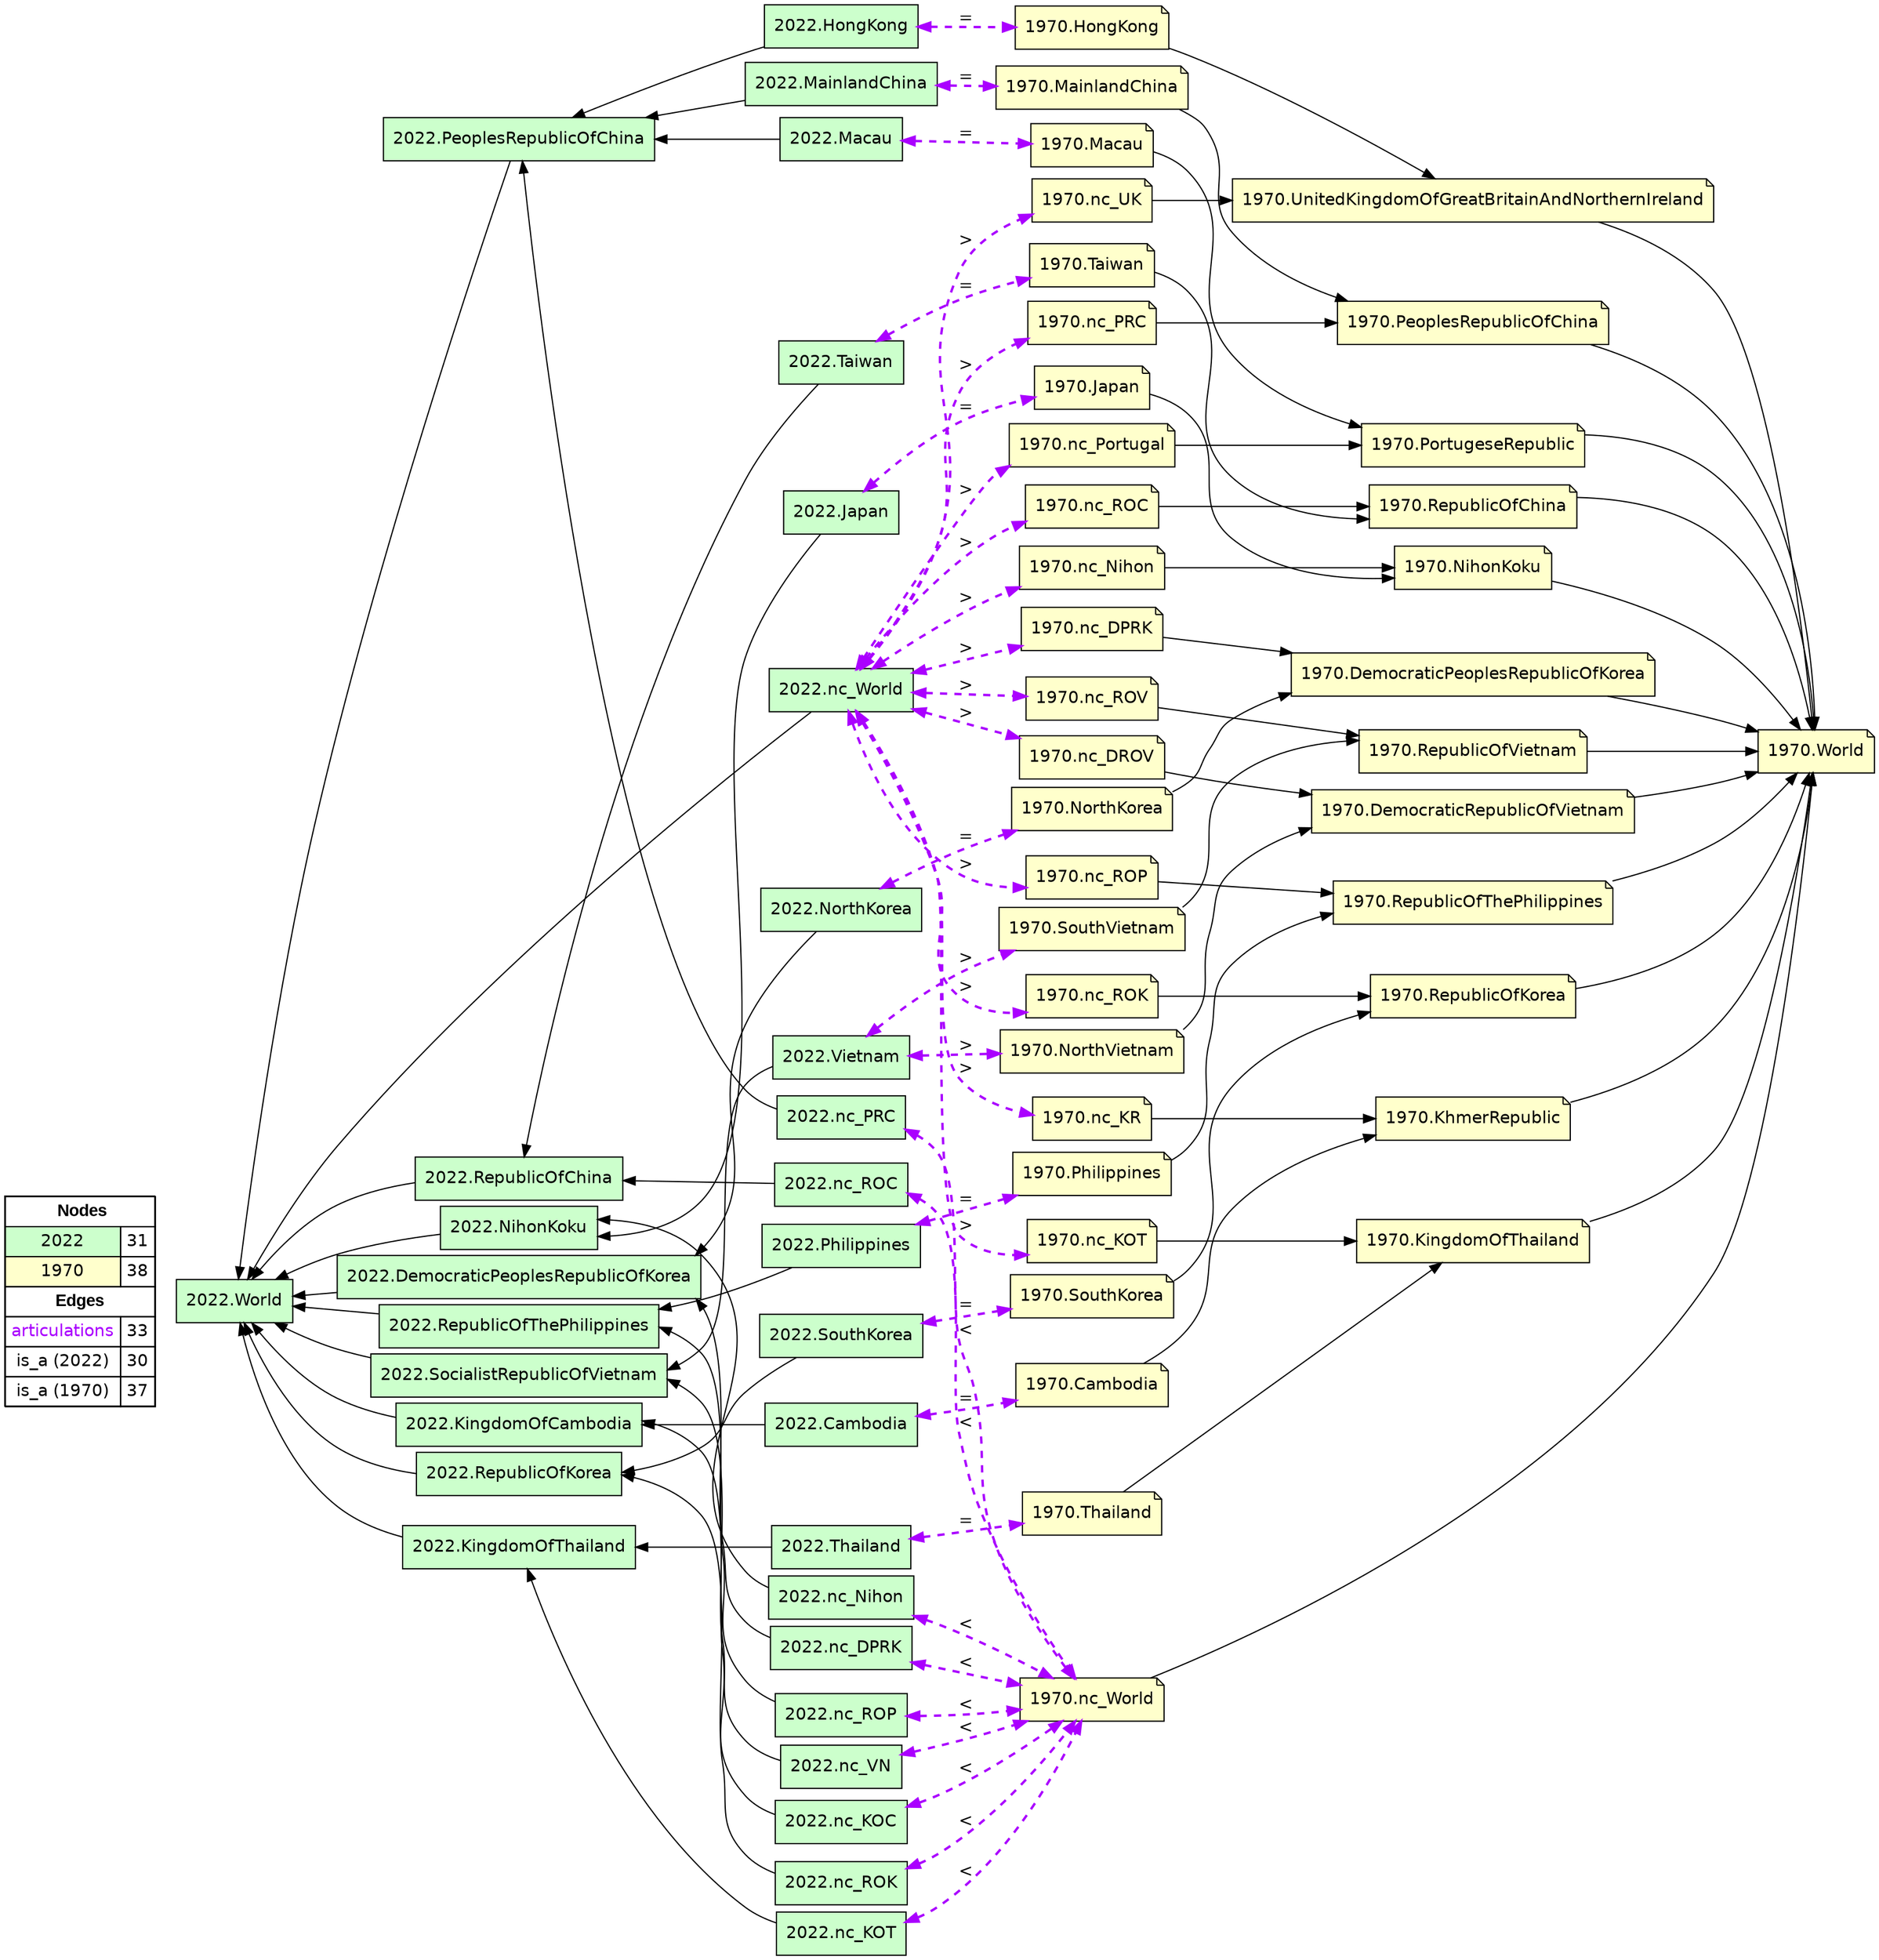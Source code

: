 digraph{
rankdir=LR
node[shape=circle style=filled fillcolor="#FFFFFF"] 
node[shape=box style=filled fillcolor="#CCFFCC" fontname="helvetica"] 
"2022.Japan"
"2022.nc_Nihon"
"2022.RepublicOfThePhilippines"
"2022.Macau"
"2022.nc_VN"
"2022.Philippines"
"2022.HongKong"
"2022.SocialistRepublicOfVietnam"
"2022.RepublicOfKorea"
"2022.DemocraticPeoplesRepublicOfKorea"
"2022.nc_World"
"2022.PeoplesRepublicOfChina"
"2022.MainlandChina"
"2022.RepublicOfChina"
"2022.Vietnam"
"2022.nc_DPRK"
"2022.NihonKoku"
"2022.Cambodia"
"2022.World"
"2022.KingdomOfThailand"
"2022.Taiwan"
"2022.nc_PRC"
"2022.Thailand"
"2022.NorthKorea"
"2022.nc_ROK"
"2022.nc_ROC"
"2022.SouthKorea"
"2022.nc_KOC"
"2022.nc_KOT"
"2022.nc_ROP"
"2022.KingdomOfCambodia"
node[shape=circle style=filled fillcolor="#FFFFFF"] 
node[shape=note style=filled fillcolor="#FFFFCC" fontname="helvetica"] 
"1970.nc_DROV"
"1970.NorthVietnam"
"1970.Cambodia"
"1970.RepublicOfKorea"
"1970.HongKong"
"1970.Taiwan"
"1970.Philippines"
"1970.nc_ROV"
"1970.nc_ROP"
"1970.NihonKoku"
"1970.nc_ROK"
"1970.nc_ROC"
"1970.MainlandChina"
"1970.Thailand"
"1970.PortugeseRepublic"
"1970.nc_Portugal"
"1970.KhmerRepublic"
"1970.DemocraticPeoplesRepublicOfKorea"
"1970.nc_Nihon"
"1970.RepublicOfChina"
"1970.UnitedKingdomOfGreatBritainAndNorthernIreland"
"1970.nc_UK"
"1970.nc_PRC"
"1970.RepublicOfVietnam"
"1970.nc_KOT"
"1970.nc_World"
"1970.World"
"1970.SouthKorea"
"1970.Japan"
"1970.NorthKorea"
"1970.SouthVietnam"
"1970.Macau"
"1970.DemocraticRepublicOfVietnam"
"1970.PeoplesRepublicOfChina"
"1970.nc_KR"
"1970.RepublicOfThePhilippines"
"1970.KingdomOfThailand"
"1970.nc_DPRK"
edge[style=solid color="#000000" constraint=true penwidth=1 dir=forward]
edge[style=dashed color="#AA00FF" constraint=true penwidth=2 dir=both]
"2022.Cambodia" -> "1970.Cambodia" [label="="]
"2022.nc_PRC" -> "1970.nc_World" [label="<"]
"2022.Japan" -> "1970.Japan" [label="="]
"2022.Taiwan" -> "1970.Taiwan" [label="="]
"2022.Thailand" -> "1970.Thailand" [label="="]
"2022.NorthKorea" -> "1970.NorthKorea" [label="="]
"2022.Philippines" -> "1970.Philippines" [label="="]
"2022.nc_World" -> "1970.nc_DPRK" [label=">"]
"2022.nc_World" -> "1970.nc_ROP" [label=">"]
"2022.nc_ROK" -> "1970.nc_World" [label="<"]
"2022.nc_ROC" -> "1970.nc_World" [label="<"]
"2022.nc_World" -> "1970.nc_UK" [label=">"]
"2022.nc_World" -> "1970.nc_ROK" [label=">"]
"2022.nc_KOC" -> "1970.nc_World" [label="<"]
"2022.SouthKorea" -> "1970.SouthKorea" [label="="]
"2022.Macau" -> "1970.Macau" [label="="]
"2022.nc_World" -> "1970.nc_PRC" [label=">"]
"2022.nc_World" -> "1970.nc_KR" [label=">"]
"2022.nc_KOT" -> "1970.nc_World" [label="<"]
"2022.Vietnam" -> "1970.NorthVietnam" [label=">"]
"2022.nc_World" -> "1970.nc_ROV" [label=">"]
"2022.nc_DPRK" -> "1970.nc_World" [label="<"]
"2022.nc_World" -> "1970.nc_DROV" [label=">"]
"2022.nc_ROP" -> "1970.nc_World" [label="<"]
"2022.Vietnam" -> "1970.SouthVietnam" [label=">"]
"2022.nc_World" -> "1970.nc_Portugal" [label=">"]
"2022.nc_World" -> "1970.nc_ROC" [label=">"]
"2022.nc_World" -> "1970.nc_Nihon" [label=">"]
"2022.HongKong" -> "1970.HongKong" [label="="]
"2022.nc_VN" -> "1970.nc_World" [label="<"]
"2022.MainlandChina" -> "1970.MainlandChina" [label="="]
"2022.nc_World" -> "1970.nc_KOT" [label=">"]
"2022.nc_Nihon" -> "1970.nc_World" [label="<"]
edge[style=solid color="#000000" constraint=true penwidth=1 dir=forward]
edge[style=solid color="#000000" constraint=true penwidth=1 dir=forward]
"2022.RepublicOfChina" -> "2022.nc_ROC" [dir=back]
"2022.DemocraticPeoplesRepublicOfKorea" -> "2022.nc_DPRK" [dir=back]
"2022.PeoplesRepublicOfChina" -> "2022.Macau" [dir=back]
"2022.SocialistRepublicOfVietnam" -> "2022.nc_VN" [dir=back]
"2022.World" -> "2022.RepublicOfKorea" [dir=back]
"2022.PeoplesRepublicOfChina" -> "2022.HongKong" [dir=back]
"2022.NihonKoku" -> "2022.nc_Nihon" [dir=back]
"2022.World" -> "2022.RepublicOfChina" [dir=back]
"2022.World" -> "2022.SocialistRepublicOfVietnam" [dir=back]
"2022.KingdomOfThailand" -> "2022.nc_KOT" [dir=back]
"2022.RepublicOfThePhilippines" -> "2022.Philippines" [dir=back]
"2022.World" -> "2022.KingdomOfCambodia" [dir=back]
"2022.RepublicOfChina" -> "2022.Taiwan" [dir=back]
"2022.World" -> "2022.DemocraticPeoplesRepublicOfKorea" [dir=back]
"2022.World" -> "2022.NihonKoku" [dir=back]
"2022.KingdomOfCambodia" -> "2022.Cambodia" [dir=back]
"2022.RepublicOfKorea" -> "2022.nc_ROK" [dir=back]
"2022.RepublicOfThePhilippines" -> "2022.nc_ROP" [dir=back]
"2022.NihonKoku" -> "2022.Japan" [dir=back]
"2022.World" -> "2022.nc_World" [dir=back]
"2022.SocialistRepublicOfVietnam" -> "2022.Vietnam" [dir=back]
"2022.World" -> "2022.RepublicOfThePhilippines" [dir=back]
"2022.World" -> "2022.PeoplesRepublicOfChina" [dir=back]
"2022.PeoplesRepublicOfChina" -> "2022.MainlandChina" [dir=back]
"2022.DemocraticPeoplesRepublicOfKorea" -> "2022.NorthKorea" [dir=back]
"2022.RepublicOfKorea" -> "2022.SouthKorea" [dir=back]
"2022.KingdomOfThailand" -> "2022.Thailand" [dir=back]
"2022.KingdomOfCambodia" -> "2022.nc_KOC" [dir=back]
"2022.World" -> "2022.KingdomOfThailand" [dir=back]
"2022.PeoplesRepublicOfChina" -> "2022.nc_PRC" [dir=back]
edge[style=solid color="#000000" constraint=true penwidth=1 dir=forward]
edge[style=solid color="#000000" constraint=true penwidth=1 dir=forward]
"1970.Cambodia" -> "1970.KhmerRepublic"
"1970.NorthVietnam" -> "1970.DemocraticRepublicOfVietnam"
"1970.nc_PRC" -> "1970.PeoplesRepublicOfChina"
"1970.nc_KOT" -> "1970.KingdomOfThailand"
"1970.nc_ROC" -> "1970.RepublicOfChina"
"1970.NorthKorea" -> "1970.DemocraticPeoplesRepublicOfKorea"
"1970.HongKong" -> "1970.UnitedKingdomOfGreatBritainAndNorthernIreland"
"1970.DemocraticRepublicOfVietnam" -> "1970.World"
"1970.PortugeseRepublic" -> "1970.World"
"1970.Taiwan" -> "1970.RepublicOfChina"
"1970.Thailand" -> "1970.KingdomOfThailand"
"1970.Philippines" -> "1970.RepublicOfThePhilippines"
"1970.Japan" -> "1970.NihonKoku"
"1970.Macau" -> "1970.PortugeseRepublic"
"1970.PeoplesRepublicOfChina" -> "1970.World"
"1970.MainlandChina" -> "1970.PeoplesRepublicOfChina"
"1970.nc_ROV" -> "1970.RepublicOfVietnam"
"1970.nc_World" -> "1970.World"
"1970.nc_ROP" -> "1970.RepublicOfThePhilippines"
"1970.nc_UK" -> "1970.UnitedKingdomOfGreatBritainAndNorthernIreland"
"1970.nc_Nihon" -> "1970.NihonKoku"
"1970.nc_DPRK" -> "1970.DemocraticPeoplesRepublicOfKorea"
"1970.KhmerRepublic" -> "1970.World"
"1970.DemocraticPeoplesRepublicOfKorea" -> "1970.World"
"1970.UnitedKingdomOfGreatBritainAndNorthernIreland" -> "1970.World"
"1970.RepublicOfChina" -> "1970.World"
"1970.NihonKoku" -> "1970.World"
"1970.KingdomOfThailand" -> "1970.World"
"1970.nc_ROK" -> "1970.RepublicOfKorea"
"1970.nc_Portugal" -> "1970.PortugeseRepublic"
"1970.RepublicOfVietnam" -> "1970.World"
"1970.nc_DROV" -> "1970.DemocraticRepublicOfVietnam"
"1970.RepublicOfKorea" -> "1970.World"
"1970.SouthVietnam" -> "1970.RepublicOfVietnam"
"1970.nc_KR" -> "1970.KhmerRepublic"
"1970.SouthKorea" -> "1970.RepublicOfKorea"
"1970.RepublicOfThePhilippines" -> "1970.World"
node[shape=box] 
{rank=source Legend [fillcolor= white margin=0 label=< 
 <TABLE BORDER="0" CELLBORDER="1" CELLSPACING="0" CELLPADDING="4"> 
<TR> <TD COLSPAN="2"><font face="Arial Black"> Nodes</font></TD> </TR> 
<TR> 
 <TD bgcolor="#CCFFCC" fontname="helvetica">2022</TD> 
 <TD>31</TD> 
 </TR> 
<TR> 
 <TD bgcolor="#FFFFCC" fontname="helvetica">1970</TD> 
 <TD>38</TD> 
 </TR> 
<TR> <TD COLSPAN="2"><font face = "Arial Black"> Edges </font></TD> </TR> 
<TR> 
 <TD><font color ="#AA00FF">articulations</font></TD><TD>33</TD>
</TR>
<TR> 
 <TD><font color ="#000000">is_a (2022)</font></TD><TD>30</TD>
</TR>
<TR> 
 <TD><font color ="#000000">is_a (1970)</font></TD><TD>37</TD>
</TR>
</TABLE> 
 >] } 
}